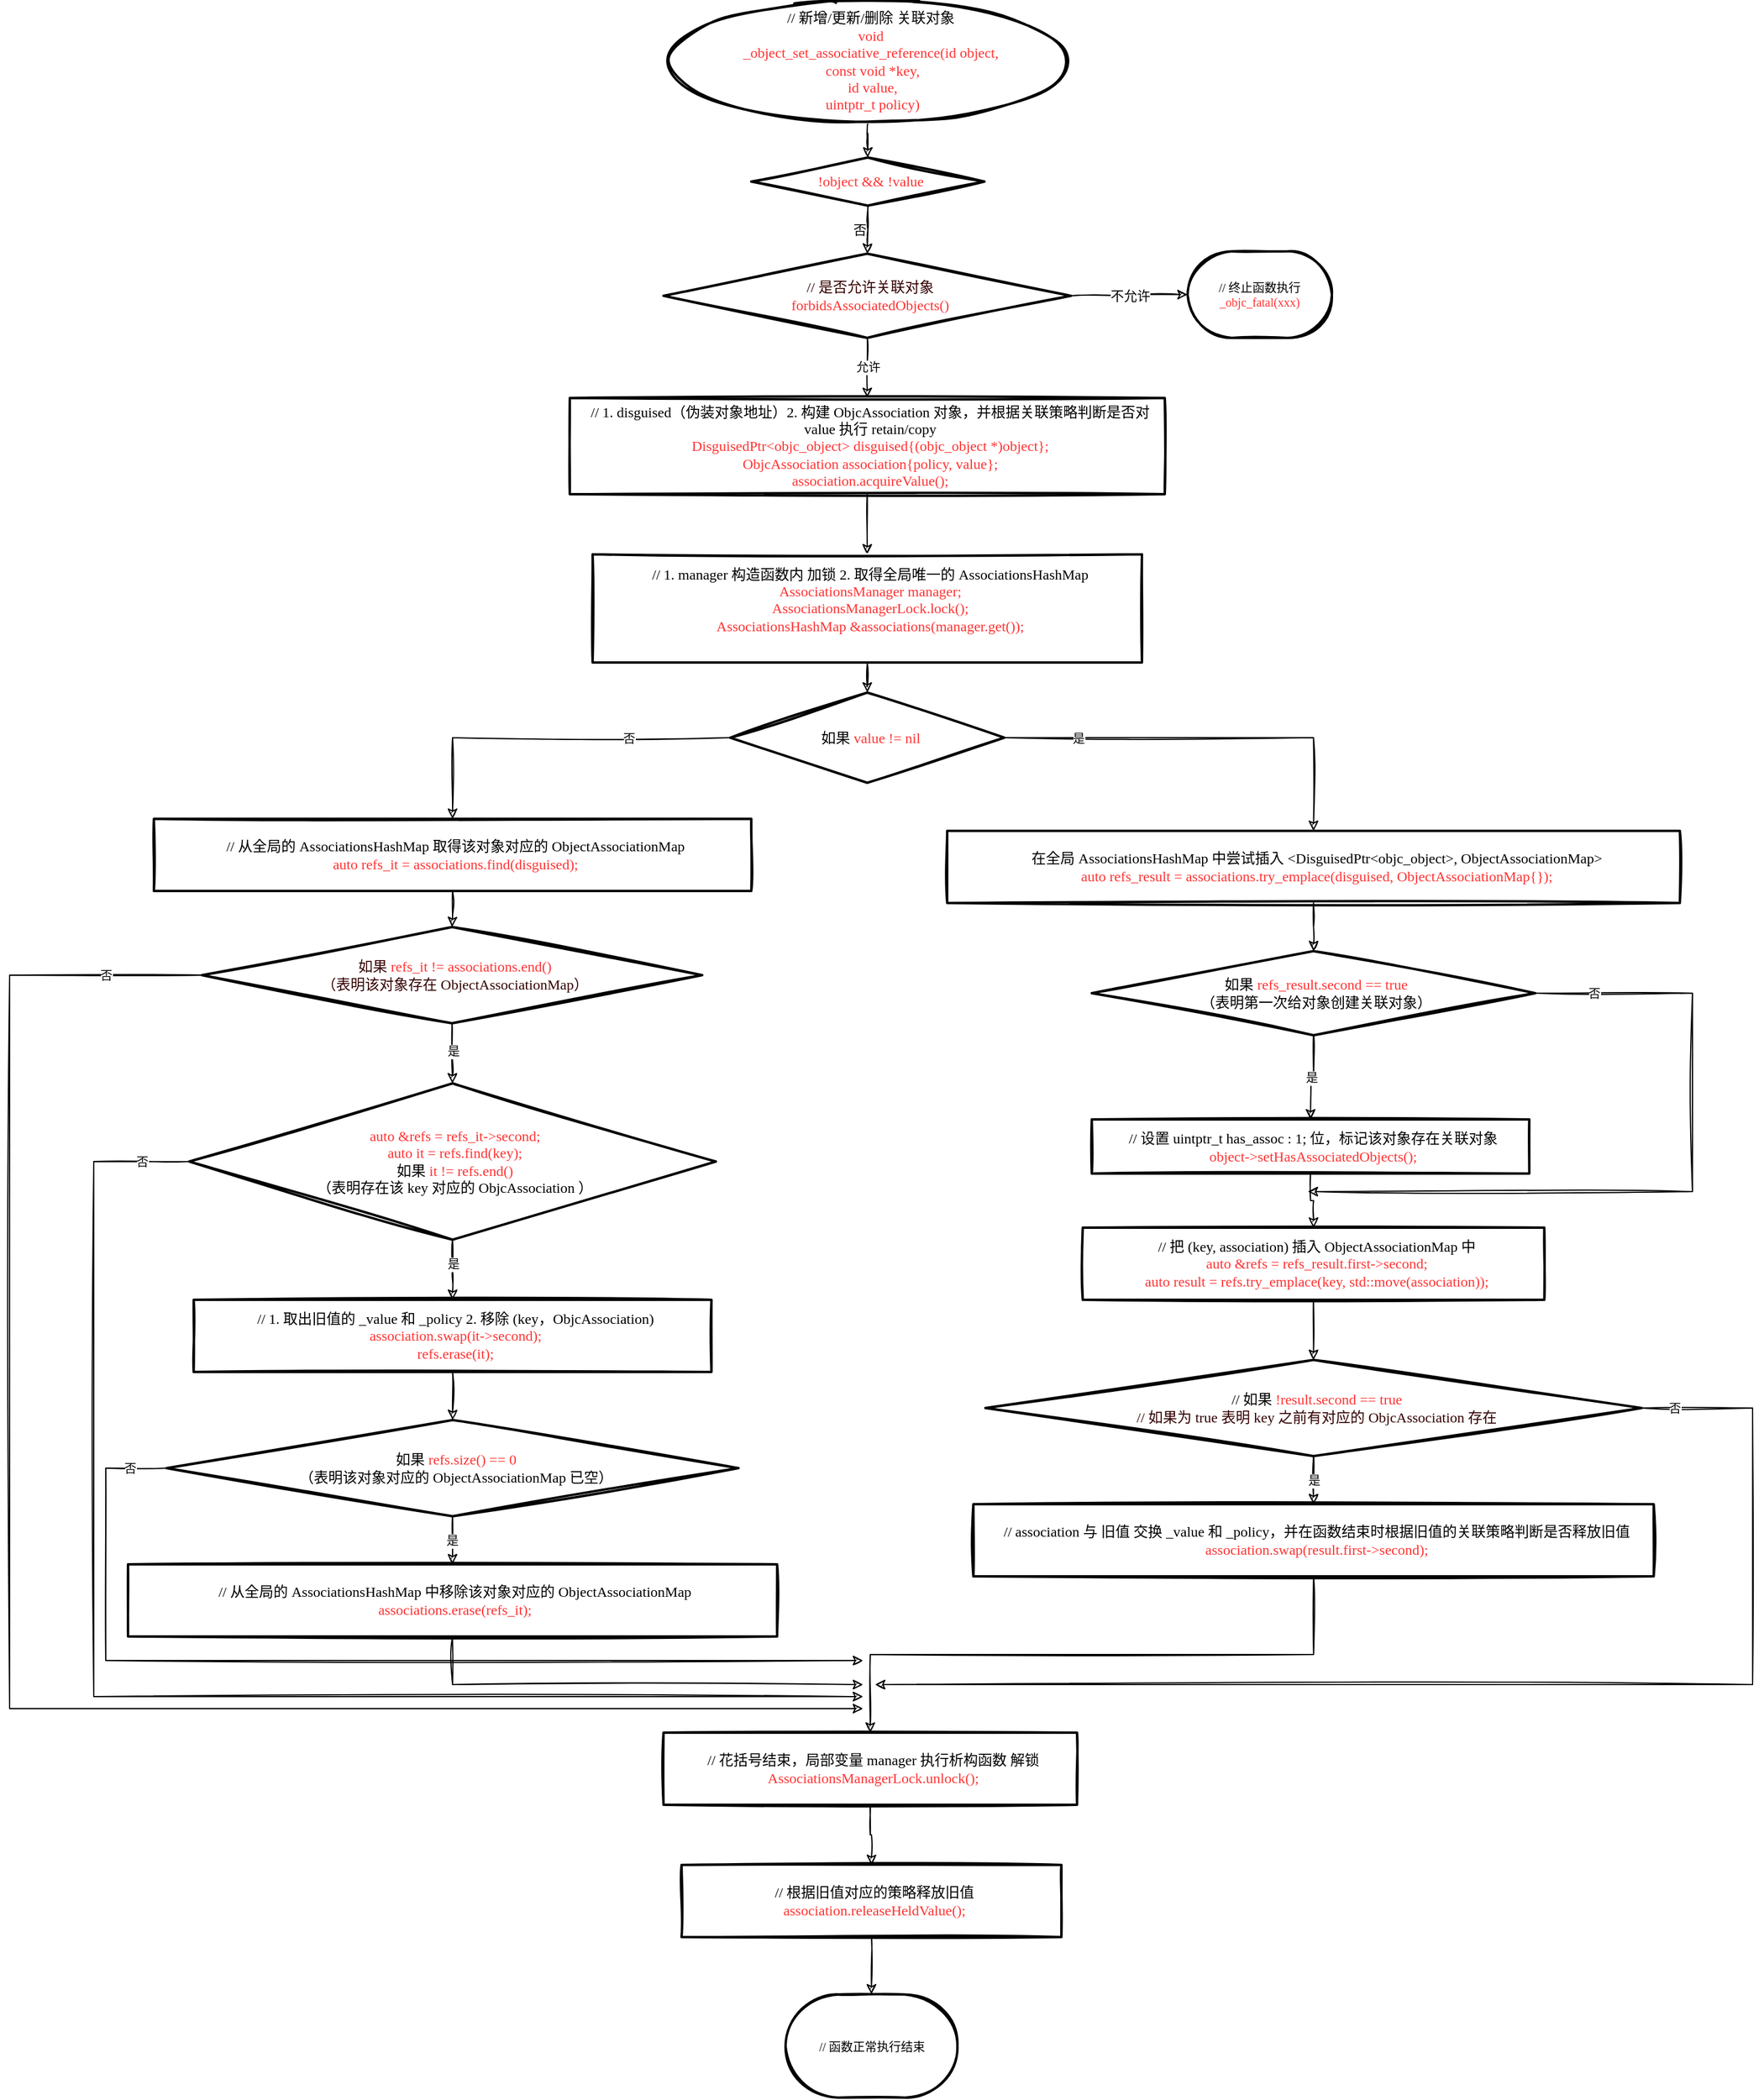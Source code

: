 <mxfile version="13.5.7" type="device"><diagram id="C5RBs43oDa-KdzZeNtuy" name="Page-1"><mxGraphModel dx="2670" dy="1422" grid="1" gridSize="10" guides="1" tooltips="1" connect="1" arrows="1" fold="1" page="1" pageScale="1" pageWidth="827" pageHeight="1169" math="0" shadow="0"><root><mxCell id="WIyWlLk6GJQsqaUBKTNV-0"/><mxCell id="WIyWlLk6GJQsqaUBKTNV-1" parent="WIyWlLk6GJQsqaUBKTNV-0"/><mxCell id="Awi-mh51eq_aU9zeXuOh-2" value="" style="edgeStyle=orthogonalEdgeStyle;rounded=0;sketch=1;orthogonalLoop=1;jettySize=auto;html=1;fontFamily=Comic Sans MS;" edge="1" parent="WIyWlLk6GJQsqaUBKTNV-1" source="Awi-mh51eq_aU9zeXuOh-0" target="Awi-mh51eq_aU9zeXuOh-1"><mxGeometry relative="1" as="geometry"/></mxCell><mxCell id="Awi-mh51eq_aU9zeXuOh-0" value="&lt;div&gt;// 新增/更新/删除 关联对象&lt;/div&gt;&lt;div&gt;&lt;font color=&quot;#ff3333&quot;&gt;void&lt;/font&gt;&lt;/div&gt;&lt;div&gt;&lt;font color=&quot;#ff3333&quot;&gt;_object_set_associative_reference(id object,&lt;/font&gt;&lt;/div&gt;&lt;div&gt;&lt;font color=&quot;#ff3333&quot;&gt;&amp;nbsp;const void *key,&lt;/font&gt;&lt;/div&gt;&lt;div&gt;&lt;font color=&quot;#ff3333&quot;&gt;&amp;nbsp;id value,&lt;/font&gt;&lt;/div&gt;&lt;div&gt;&lt;font color=&quot;#ff3333&quot;&gt;&amp;nbsp;uintptr_t policy)&lt;/font&gt;&lt;/div&gt;" style="strokeWidth=2;html=1;shape=mxgraph.flowchart.start_1;whiteSpace=wrap;sketch=1;fontFamily=Comic Sans MS;spacingLeft=5;" vertex="1" parent="WIyWlLk6GJQsqaUBKTNV-1"><mxGeometry x="246" y="10" width="336" height="100" as="geometry"/></mxCell><mxCell id="Awi-mh51eq_aU9zeXuOh-4" value="" style="edgeStyle=orthogonalEdgeStyle;rounded=0;sketch=1;orthogonalLoop=1;jettySize=auto;html=1;fontFamily=Comic Sans MS;" edge="1" parent="WIyWlLk6GJQsqaUBKTNV-1" source="Awi-mh51eq_aU9zeXuOh-1" target="Awi-mh51eq_aU9zeXuOh-3"><mxGeometry relative="1" as="geometry"/></mxCell><mxCell id="Awi-mh51eq_aU9zeXuOh-6" value="否" style="edgeLabel;html=1;align=center;verticalAlign=middle;resizable=0;points=[];fontFamily=Comic Sans MS;" vertex="1" connectable="0" parent="Awi-mh51eq_aU9zeXuOh-4"><mxGeometry x="0.012" y="-6" relative="1" as="geometry"><mxPoint x="-1" as="offset"/></mxGeometry></mxCell><mxCell id="Awi-mh51eq_aU9zeXuOh-1" value="&lt;font color=&quot;#ff3333&quot;&gt;!object &amp;amp;&amp;amp; !value&lt;/font&gt;" style="rhombus;whiteSpace=wrap;html=1;fontFamily=Comic Sans MS;strokeWidth=2;spacingLeft=5;sketch=1;" vertex="1" parent="WIyWlLk6GJQsqaUBKTNV-1"><mxGeometry x="317" y="140" width="194" height="40" as="geometry"/></mxCell><mxCell id="Awi-mh51eq_aU9zeXuOh-8" value="不允许" style="edgeStyle=orthogonalEdgeStyle;rounded=0;sketch=1;orthogonalLoop=1;jettySize=auto;html=1;entryX=0;entryY=0.5;entryDx=0;entryDy=0;entryPerimeter=0;fontFamily=Comic Sans MS;" edge="1" parent="WIyWlLk6GJQsqaUBKTNV-1" source="Awi-mh51eq_aU9zeXuOh-3" target="Awi-mh51eq_aU9zeXuOh-7"><mxGeometry relative="1" as="geometry"/></mxCell><mxCell id="Awi-mh51eq_aU9zeXuOh-10" value="" style="edgeStyle=orthogonalEdgeStyle;rounded=0;sketch=1;orthogonalLoop=1;jettySize=auto;html=1;fontFamily=Comic Sans MS;fontSize=10;" edge="1" parent="WIyWlLk6GJQsqaUBKTNV-1" source="Awi-mh51eq_aU9zeXuOh-3" target="Awi-mh51eq_aU9zeXuOh-9"><mxGeometry relative="1" as="geometry"/></mxCell><mxCell id="Awi-mh51eq_aU9zeXuOh-11" value="允许" style="edgeLabel;html=1;align=center;verticalAlign=middle;resizable=0;points=[];fontSize=10;fontFamily=Comic Sans MS;" vertex="1" connectable="0" parent="Awi-mh51eq_aU9zeXuOh-10"><mxGeometry x="-0.059" relative="1" as="geometry"><mxPoint as="offset"/></mxGeometry></mxCell><mxCell id="Awi-mh51eq_aU9zeXuOh-3" value="&lt;font color=&quot;#330000&quot;&gt;// 是否允许关联对象&lt;/font&gt;&lt;br&gt;&lt;font color=&quot;#ff3333&quot;&gt;forbidsAssociatedObjects()&lt;/font&gt;" style="rhombus;whiteSpace=wrap;html=1;fontFamily=Comic Sans MS;strokeWidth=2;spacingLeft=5;sketch=1;" vertex="1" parent="WIyWlLk6GJQsqaUBKTNV-1"><mxGeometry x="244" y="220" width="339" height="70" as="geometry"/></mxCell><mxCell id="Awi-mh51eq_aU9zeXuOh-7" value="// 终止函数执行&lt;br&gt;&lt;font color=&quot;#ff3333&quot;&gt;_objc_fatal(xxx)&lt;/font&gt;" style="strokeWidth=2;html=1;shape=mxgraph.flowchart.terminator;whiteSpace=wrap;sketch=1;fontFamily=Comic Sans MS;fontSize=10;aspect=fixed;" vertex="1" parent="WIyWlLk6GJQsqaUBKTNV-1"><mxGeometry x="680" y="218" width="120" height="72" as="geometry"/></mxCell><mxCell id="Awi-mh51eq_aU9zeXuOh-13" value="" style="edgeStyle=orthogonalEdgeStyle;rounded=0;sketch=1;orthogonalLoop=1;jettySize=auto;html=1;fontFamily=Comic Sans MS;fontSize=10;" edge="1" parent="WIyWlLk6GJQsqaUBKTNV-1" source="Awi-mh51eq_aU9zeXuOh-9" target="Awi-mh51eq_aU9zeXuOh-12"><mxGeometry relative="1" as="geometry"/></mxCell><mxCell id="Awi-mh51eq_aU9zeXuOh-9" value="&lt;div&gt;&lt;/div&gt;// 1. disguised（伪装对象地址）2. 构建 ObjcAssociation 对象，并根据关联策略判断是否对 value 执行 retain/copy&lt;div&gt;&lt;font color=&quot;#ff3333&quot;&gt;DisguisedPtr&amp;lt;objc_object&amp;gt; disguised{(objc_object *)object};&lt;/font&gt;&lt;/div&gt;&lt;div&gt;&lt;font color=&quot;#ff3333&quot;&gt;ObjcAssociation association{policy, value};&lt;/font&gt;&lt;/div&gt;&lt;div&gt;&lt;font color=&quot;#ff3333&quot;&gt;association.acquireValue();&lt;br&gt;&lt;/font&gt;&lt;/div&gt;" style="whiteSpace=wrap;html=1;fontFamily=Comic Sans MS;strokeWidth=2;spacingLeft=5;sketch=1;" vertex="1" parent="WIyWlLk6GJQsqaUBKTNV-1"><mxGeometry x="166" y="340" width="495" height="80" as="geometry"/></mxCell><mxCell id="Awi-mh51eq_aU9zeXuOh-15" value="" style="edgeStyle=orthogonalEdgeStyle;rounded=0;sketch=1;orthogonalLoop=1;jettySize=auto;html=1;fontFamily=Comic Sans MS;fontSize=10;" edge="1" parent="WIyWlLk6GJQsqaUBKTNV-1" source="Awi-mh51eq_aU9zeXuOh-12" target="Awi-mh51eq_aU9zeXuOh-14"><mxGeometry relative="1" as="geometry"/></mxCell><mxCell id="Awi-mh51eq_aU9zeXuOh-12" value="// 1. manager 构造函数内 加锁 2. 取得全局唯一的 AssociationsHashMap&lt;br&gt;&lt;font color=&quot;#ff3333&quot;&gt;AssociationsManager manager;&lt;br&gt;AssociationsManagerLock.lock();&lt;br&gt;AssociationsHashMap &amp;amp;associations(manager.get());&lt;br&gt;&lt;br&gt;&lt;/font&gt;" style="whiteSpace=wrap;html=1;fontFamily=Comic Sans MS;strokeWidth=2;spacingLeft=5;sketch=1;" vertex="1" parent="WIyWlLk6GJQsqaUBKTNV-1"><mxGeometry x="185" y="470" width="457" height="90" as="geometry"/></mxCell><mxCell id="Awi-mh51eq_aU9zeXuOh-17" value="是" style="edgeStyle=orthogonalEdgeStyle;rounded=0;sketch=1;orthogonalLoop=1;jettySize=auto;html=1;fontFamily=Comic Sans MS;fontSize=10;exitX=1;exitY=0.5;exitDx=0;exitDy=0;" edge="1" parent="WIyWlLk6GJQsqaUBKTNV-1" source="Awi-mh51eq_aU9zeXuOh-14" target="Awi-mh51eq_aU9zeXuOh-16"><mxGeometry x="-0.636" relative="1" as="geometry"><mxPoint as="offset"/></mxGeometry></mxCell><mxCell id="Awi-mh51eq_aU9zeXuOh-36" value="" style="edgeStyle=orthogonalEdgeStyle;rounded=0;sketch=1;orthogonalLoop=1;jettySize=auto;html=1;fontFamily=Comic Sans MS;fontSize=10;exitX=0;exitY=0.5;exitDx=0;exitDy=0;" edge="1" parent="WIyWlLk6GJQsqaUBKTNV-1" source="Awi-mh51eq_aU9zeXuOh-14" target="Awi-mh51eq_aU9zeXuOh-35"><mxGeometry relative="1" as="geometry"/></mxCell><mxCell id="Awi-mh51eq_aU9zeXuOh-37" value="否" style="edgeLabel;html=1;align=center;verticalAlign=middle;resizable=0;points=[];fontSize=10;fontFamily=Comic Sans MS;" vertex="1" connectable="0" parent="Awi-mh51eq_aU9zeXuOh-36"><mxGeometry x="-0.435" relative="1" as="geometry"><mxPoint as="offset"/></mxGeometry></mxCell><mxCell id="Awi-mh51eq_aU9zeXuOh-14" value="如果 &lt;font color=&quot;#ff3333&quot;&gt;value != nil&lt;/font&gt;" style="rhombus;whiteSpace=wrap;html=1;fontFamily=Comic Sans MS;strokeWidth=2;spacingLeft=5;sketch=1;" vertex="1" parent="WIyWlLk6GJQsqaUBKTNV-1"><mxGeometry x="299.5" y="585" width="228" height="75" as="geometry"/></mxCell><mxCell id="Awi-mh51eq_aU9zeXuOh-19" value="" style="edgeStyle=orthogonalEdgeStyle;rounded=0;sketch=1;orthogonalLoop=1;jettySize=auto;html=1;fontFamily=Comic Sans MS;fontSize=10;" edge="1" parent="WIyWlLk6GJQsqaUBKTNV-1" source="Awi-mh51eq_aU9zeXuOh-16" target="Awi-mh51eq_aU9zeXuOh-18"><mxGeometry relative="1" as="geometry"/></mxCell><mxCell id="Awi-mh51eq_aU9zeXuOh-16" value="在全局 AssociationsHashMap 中尝试插入 &amp;lt;DisguisedPtr&amp;lt;objc_object&amp;gt;, ObjectAssociationMap&amp;gt;&lt;br&gt;&lt;font color=&quot;#ff3333&quot;&gt;auto refs_result = associations.try_emplace(disguised, ObjectAssociationMap{});&lt;/font&gt;" style="whiteSpace=wrap;html=1;fontFamily=Comic Sans MS;strokeWidth=2;spacingLeft=5;sketch=1;" vertex="1" parent="WIyWlLk6GJQsqaUBKTNV-1"><mxGeometry x="480" y="700" width="609.5" height="60" as="geometry"/></mxCell><mxCell id="Awi-mh51eq_aU9zeXuOh-21" value="是" style="edgeStyle=orthogonalEdgeStyle;rounded=0;sketch=1;orthogonalLoop=1;jettySize=auto;html=1;fontFamily=Comic Sans MS;fontSize=10;" edge="1" parent="WIyWlLk6GJQsqaUBKTNV-1" source="Awi-mh51eq_aU9zeXuOh-18" target="Awi-mh51eq_aU9zeXuOh-20"><mxGeometry relative="1" as="geometry"/></mxCell><mxCell id="Awi-mh51eq_aU9zeXuOh-32" value="否" style="edgeStyle=orthogonalEdgeStyle;rounded=0;sketch=1;orthogonalLoop=1;jettySize=auto;html=1;fontFamily=Comic Sans MS;fontSize=10;exitX=1;exitY=0.5;exitDx=0;exitDy=0;" edge="1" parent="WIyWlLk6GJQsqaUBKTNV-1" source="Awi-mh51eq_aU9zeXuOh-18"><mxGeometry x="-0.842" relative="1" as="geometry"><mxPoint x="780" y="1000" as="targetPoint"/><Array as="points"><mxPoint x="1100" y="835"/><mxPoint x="1100" y="1000"/></Array><mxPoint as="offset"/></mxGeometry></mxCell><mxCell id="Awi-mh51eq_aU9zeXuOh-18" value="如果&amp;nbsp;&lt;font color=&quot;#ff3333&quot;&gt;refs_result.second == true&lt;/font&gt;&lt;br&gt;（表明第一次给对象创建关联对象）" style="rhombus;whiteSpace=wrap;html=1;fontFamily=Comic Sans MS;strokeWidth=2;spacingLeft=5;sketch=1;" vertex="1" parent="WIyWlLk6GJQsqaUBKTNV-1"><mxGeometry x="600.25" y="800" width="369" height="70" as="geometry"/></mxCell><mxCell id="Awi-mh51eq_aU9zeXuOh-23" value="" style="edgeStyle=orthogonalEdgeStyle;rounded=0;sketch=1;orthogonalLoop=1;jettySize=auto;html=1;fontFamily=Comic Sans MS;fontSize=10;" edge="1" parent="WIyWlLk6GJQsqaUBKTNV-1" source="Awi-mh51eq_aU9zeXuOh-20" target="Awi-mh51eq_aU9zeXuOh-22"><mxGeometry relative="1" as="geometry"/></mxCell><mxCell id="Awi-mh51eq_aU9zeXuOh-20" value="// 设置 uintptr_t has_assoc : 1; 位，标记该对象存在关联对象&lt;br&gt;&lt;font color=&quot;#ff3333&quot;&gt;object-&amp;gt;setHasAssociatedObjects();&lt;/font&gt;" style="whiteSpace=wrap;html=1;fontFamily=Comic Sans MS;strokeWidth=2;spacingLeft=5;sketch=1;" vertex="1" parent="WIyWlLk6GJQsqaUBKTNV-1"><mxGeometry x="600.25" y="940" width="364" height="45" as="geometry"/></mxCell><mxCell id="Awi-mh51eq_aU9zeXuOh-26" value="" style="edgeStyle=orthogonalEdgeStyle;rounded=0;sketch=1;orthogonalLoop=1;jettySize=auto;html=1;fontFamily=Comic Sans MS;fontSize=10;" edge="1" parent="WIyWlLk6GJQsqaUBKTNV-1" source="Awi-mh51eq_aU9zeXuOh-22" target="Awi-mh51eq_aU9zeXuOh-25"><mxGeometry relative="1" as="geometry"/></mxCell><mxCell id="Awi-mh51eq_aU9zeXuOh-22" value="&lt;div&gt;// 把 (key, association) 插入 ObjectAssociationMap 中&lt;/div&gt;&lt;div&gt;&lt;font color=&quot;#ff3333&quot;&gt;auto &amp;amp;refs = refs_result.first-&amp;gt;second;&lt;/font&gt;&lt;/div&gt;&lt;div&gt;&lt;font color=&quot;#ff3333&quot;&gt;auto result = refs.try_emplace(key, std::move(association));&lt;/font&gt;&lt;/div&gt;" style="whiteSpace=wrap;html=1;fontFamily=Comic Sans MS;strokeWidth=2;spacingLeft=5;sketch=1;" vertex="1" parent="WIyWlLk6GJQsqaUBKTNV-1"><mxGeometry x="592.75" y="1030" width="384" height="60" as="geometry"/></mxCell><mxCell id="Awi-mh51eq_aU9zeXuOh-28" value="是" style="edgeStyle=orthogonalEdgeStyle;rounded=0;sketch=1;orthogonalLoop=1;jettySize=auto;html=1;fontFamily=Comic Sans MS;fontSize=10;" edge="1" parent="WIyWlLk6GJQsqaUBKTNV-1" source="Awi-mh51eq_aU9zeXuOh-25" target="Awi-mh51eq_aU9zeXuOh-27"><mxGeometry relative="1" as="geometry"/></mxCell><mxCell id="Awi-mh51eq_aU9zeXuOh-33" style="edgeStyle=orthogonalEdgeStyle;rounded=0;sketch=1;orthogonalLoop=1;jettySize=auto;html=1;fontFamily=Comic Sans MS;fontSize=10;" edge="1" parent="WIyWlLk6GJQsqaUBKTNV-1" source="Awi-mh51eq_aU9zeXuOh-25"><mxGeometry relative="1" as="geometry"><mxPoint x="420" y="1410" as="targetPoint"/><Array as="points"><mxPoint x="1150" y="1180"/><mxPoint x="1150" y="1410"/></Array></mxGeometry></mxCell><mxCell id="Awi-mh51eq_aU9zeXuOh-34" value="否" style="edgeLabel;html=1;align=center;verticalAlign=middle;resizable=0;points=[];fontSize=10;fontFamily=Comic Sans MS;" vertex="1" connectable="0" parent="Awi-mh51eq_aU9zeXuOh-33"><mxGeometry x="-0.947" y="-3" relative="1" as="geometry"><mxPoint x="-0.91" y="-3" as="offset"/></mxGeometry></mxCell><mxCell id="Awi-mh51eq_aU9zeXuOh-25" value="// 如果&amp;nbsp;&lt;font color=&quot;#ff3333&quot;&gt;!result.second == true&lt;/font&gt;&lt;br&gt;&lt;font color=&quot;#330000&quot;&gt;// 如果为 true 表明 key 之前有对应的 ObjcAssociation 存在&lt;/font&gt;" style="rhombus;whiteSpace=wrap;html=1;fontFamily=Comic Sans MS;strokeWidth=2;spacingLeft=5;sketch=1;" vertex="1" parent="WIyWlLk6GJQsqaUBKTNV-1"><mxGeometry x="511.75" y="1140" width="546" height="80" as="geometry"/></mxCell><mxCell id="Awi-mh51eq_aU9zeXuOh-30" value="" style="edgeStyle=orthogonalEdgeStyle;rounded=0;sketch=1;orthogonalLoop=1;jettySize=auto;html=1;fontFamily=Comic Sans MS;fontSize=10;" edge="1" parent="WIyWlLk6GJQsqaUBKTNV-1" source="Awi-mh51eq_aU9zeXuOh-27" target="Awi-mh51eq_aU9zeXuOh-29"><mxGeometry relative="1" as="geometry"/></mxCell><mxCell id="Awi-mh51eq_aU9zeXuOh-27" value="// association 与 旧值 交换 _value 和 _policy，并在函数结束时根据旧值的关联策略判断是否释放旧值&lt;br&gt;&lt;font color=&quot;#ff3333&quot;&gt;association.swap(result.first-&amp;gt;second);&lt;/font&gt;" style="whiteSpace=wrap;html=1;fontFamily=Comic Sans MS;strokeWidth=2;spacingLeft=5;sketch=1;" vertex="1" parent="WIyWlLk6GJQsqaUBKTNV-1"><mxGeometry x="501.75" y="1260" width="566" height="60" as="geometry"/></mxCell><mxCell id="Awi-mh51eq_aU9zeXuOh-58" value="" style="edgeStyle=orthogonalEdgeStyle;rounded=0;sketch=1;orthogonalLoop=1;jettySize=auto;html=1;fontFamily=Comic Sans MS;fontSize=10;" edge="1" parent="WIyWlLk6GJQsqaUBKTNV-1" source="Awi-mh51eq_aU9zeXuOh-29" target="Awi-mh51eq_aU9zeXuOh-57"><mxGeometry relative="1" as="geometry"/></mxCell><mxCell id="Awi-mh51eq_aU9zeXuOh-29" value="// 花括号结束，局部变量 manager 执行析构函数 解锁&lt;br&gt;&lt;font color=&quot;#ff3333&quot;&gt;AssociationsManagerLock.unlock();&lt;/font&gt;" style="whiteSpace=wrap;html=1;fontFamily=Comic Sans MS;strokeWidth=2;spacingLeft=5;sketch=1;" vertex="1" parent="WIyWlLk6GJQsqaUBKTNV-1"><mxGeometry x="244" y="1450" width="344" height="60" as="geometry"/></mxCell><mxCell id="Awi-mh51eq_aU9zeXuOh-39" value="" style="edgeStyle=orthogonalEdgeStyle;rounded=0;sketch=1;orthogonalLoop=1;jettySize=auto;html=1;fontFamily=Comic Sans MS;fontSize=10;" edge="1" parent="WIyWlLk6GJQsqaUBKTNV-1" source="Awi-mh51eq_aU9zeXuOh-35" target="Awi-mh51eq_aU9zeXuOh-38"><mxGeometry relative="1" as="geometry"/></mxCell><mxCell id="Awi-mh51eq_aU9zeXuOh-35" value="// 从全局的&amp;nbsp;AssociationsHashMap 取得该对象对应的&amp;nbsp;ObjectAssociationMap&lt;br&gt;&lt;font color=&quot;#ff3333&quot;&gt;auto refs_it = associations.find(disguised);&lt;/font&gt;" style="whiteSpace=wrap;html=1;fontFamily=Comic Sans MS;strokeWidth=2;spacingLeft=5;sketch=1;" vertex="1" parent="WIyWlLk6GJQsqaUBKTNV-1"><mxGeometry x="-180" y="690" width="497" height="60" as="geometry"/></mxCell><mxCell id="Awi-mh51eq_aU9zeXuOh-43" value="" style="edgeStyle=orthogonalEdgeStyle;rounded=0;sketch=1;orthogonalLoop=1;jettySize=auto;html=1;fontFamily=Comic Sans MS;fontSize=10;" edge="1" parent="WIyWlLk6GJQsqaUBKTNV-1" source="Awi-mh51eq_aU9zeXuOh-38" target="Awi-mh51eq_aU9zeXuOh-42"><mxGeometry relative="1" as="geometry"/></mxCell><mxCell id="Awi-mh51eq_aU9zeXuOh-44" value="是" style="edgeLabel;html=1;align=center;verticalAlign=middle;resizable=0;points=[];fontSize=10;fontFamily=Comic Sans MS;" vertex="1" connectable="0" parent="Awi-mh51eq_aU9zeXuOh-43"><mxGeometry x="0.007" y="11" relative="1" as="geometry"><mxPoint x="-10.95" y="-2" as="offset"/></mxGeometry></mxCell><mxCell id="Awi-mh51eq_aU9zeXuOh-53" style="edgeStyle=orthogonalEdgeStyle;rounded=0;sketch=1;orthogonalLoop=1;jettySize=auto;html=1;fontFamily=Comic Sans MS;fontSize=10;" edge="1" parent="WIyWlLk6GJQsqaUBKTNV-1" source="Awi-mh51eq_aU9zeXuOh-38"><mxGeometry relative="1" as="geometry"><mxPoint x="410" y="1430" as="targetPoint"/><Array as="points"><mxPoint x="-300" y="820"/><mxPoint x="-300" y="1430"/></Array></mxGeometry></mxCell><mxCell id="Awi-mh51eq_aU9zeXuOh-54" value="否" style="edgeLabel;html=1;align=center;verticalAlign=middle;resizable=0;points=[];fontSize=10;fontFamily=Comic Sans MS;" vertex="1" connectable="0" parent="Awi-mh51eq_aU9zeXuOh-53"><mxGeometry x="-0.892" y="1" relative="1" as="geometry"><mxPoint y="-1" as="offset"/></mxGeometry></mxCell><mxCell id="Awi-mh51eq_aU9zeXuOh-38" value="&lt;font color=&quot;#330000&quot;&gt;如果 &lt;/font&gt;&lt;font color=&quot;#ff3333&quot;&gt;refs_it != associations.end()&lt;/font&gt;&lt;br&gt;&lt;font color=&quot;#330000&quot;&gt;（表明该对象存在&amp;nbsp;ObjectAssociationMap）&lt;/font&gt;" style="rhombus;whiteSpace=wrap;html=1;fontFamily=Comic Sans MS;strokeWidth=2;spacingLeft=5;sketch=1;" vertex="1" parent="WIyWlLk6GJQsqaUBKTNV-1"><mxGeometry x="-140" y="780" width="416.18" height="80" as="geometry"/></mxCell><mxCell id="Awi-mh51eq_aU9zeXuOh-46" value="" style="edgeStyle=orthogonalEdgeStyle;rounded=0;sketch=1;orthogonalLoop=1;jettySize=auto;html=1;fontFamily=Comic Sans MS;fontSize=10;" edge="1" parent="WIyWlLk6GJQsqaUBKTNV-1" source="Awi-mh51eq_aU9zeXuOh-42" target="Awi-mh51eq_aU9zeXuOh-45"><mxGeometry relative="1" as="geometry"/></mxCell><mxCell id="Awi-mh51eq_aU9zeXuOh-47" value="是" style="edgeLabel;html=1;align=center;verticalAlign=middle;resizable=0;points=[];fontSize=10;fontFamily=Comic Sans MS;" vertex="1" connectable="0" parent="Awi-mh51eq_aU9zeXuOh-46"><mxGeometry x="0.111" relative="1" as="geometry"><mxPoint x="0.02" y="-8.23" as="offset"/></mxGeometry></mxCell><mxCell id="Awi-mh51eq_aU9zeXuOh-55" value="否" style="edgeStyle=orthogonalEdgeStyle;rounded=0;sketch=1;orthogonalLoop=1;jettySize=auto;html=1;fontFamily=Comic Sans MS;fontSize=10;" edge="1" parent="WIyWlLk6GJQsqaUBKTNV-1" source="Awi-mh51eq_aU9zeXuOh-42"><mxGeometry x="-0.932" relative="1" as="geometry"><mxPoint x="410" y="1420" as="targetPoint"/><Array as="points"><mxPoint x="-230" y="975"/><mxPoint x="-230" y="1420"/><mxPoint x="400" y="1420"/></Array><mxPoint as="offset"/></mxGeometry></mxCell><mxCell id="Awi-mh51eq_aU9zeXuOh-42" value="&lt;div&gt;&lt;font color=&quot;#ff3333&quot;&gt;auto &amp;amp;refs = refs_it-&amp;gt;second;&lt;/font&gt;&lt;/div&gt;&lt;div&gt;&lt;font color=&quot;#ff3333&quot;&gt;auto it = refs.find(key);&lt;/font&gt;&lt;/div&gt;&lt;div&gt;如果 &lt;font color=&quot;#ff3333&quot;&gt;it != refs.end()&lt;/font&gt;&lt;/div&gt;&lt;div&gt;（表明存在该 key 对应的 ObjcAssociation ）&lt;/div&gt;" style="rhombus;whiteSpace=wrap;html=1;fontFamily=Comic Sans MS;strokeWidth=2;spacingLeft=5;sketch=1;" vertex="1" parent="WIyWlLk6GJQsqaUBKTNV-1"><mxGeometry x="-150.56" y="910" width="438.12" height="130" as="geometry"/></mxCell><mxCell id="Awi-mh51eq_aU9zeXuOh-49" value="" style="edgeStyle=orthogonalEdgeStyle;rounded=0;sketch=1;orthogonalLoop=1;jettySize=auto;html=1;fontFamily=Comic Sans MS;fontSize=10;" edge="1" parent="WIyWlLk6GJQsqaUBKTNV-1" source="Awi-mh51eq_aU9zeXuOh-45" target="Awi-mh51eq_aU9zeXuOh-48"><mxGeometry relative="1" as="geometry"/></mxCell><mxCell id="Awi-mh51eq_aU9zeXuOh-45" value="&lt;div&gt;// 1. 取出旧值的 _value 和 _policy 2. 移除 (key，ObjcAssociation)&lt;/div&gt;&lt;div&gt;&lt;font color=&quot;#ff3333&quot;&gt;association.swap(it-&amp;gt;second);&lt;/font&gt;&lt;/div&gt;&lt;div&gt;&lt;font color=&quot;#ff3333&quot;&gt;refs.erase(it);&lt;/font&gt;&lt;/div&gt;" style="whiteSpace=wrap;html=1;fontFamily=Comic Sans MS;strokeWidth=2;spacingLeft=5;sketch=1;" vertex="1" parent="WIyWlLk6GJQsqaUBKTNV-1"><mxGeometry x="-146.88" y="1090" width="430.75" height="60" as="geometry"/></mxCell><mxCell id="Awi-mh51eq_aU9zeXuOh-51" value="是" style="edgeStyle=orthogonalEdgeStyle;rounded=0;sketch=1;orthogonalLoop=1;jettySize=auto;html=1;fontFamily=Comic Sans MS;fontSize=10;" edge="1" parent="WIyWlLk6GJQsqaUBKTNV-1" source="Awi-mh51eq_aU9zeXuOh-48" target="Awi-mh51eq_aU9zeXuOh-50"><mxGeometry relative="1" as="geometry"/></mxCell><mxCell id="Awi-mh51eq_aU9zeXuOh-56" value="否" style="edgeStyle=orthogonalEdgeStyle;rounded=0;sketch=1;orthogonalLoop=1;jettySize=auto;html=1;fontFamily=Comic Sans MS;fontSize=10;" edge="1" parent="WIyWlLk6GJQsqaUBKTNV-1" source="Awi-mh51eq_aU9zeXuOh-48"><mxGeometry x="-0.927" relative="1" as="geometry"><mxPoint x="410" y="1390" as="targetPoint"/><Array as="points"><mxPoint x="-220" y="1230"/><mxPoint x="-220" y="1390"/></Array><mxPoint as="offset"/></mxGeometry></mxCell><mxCell id="Awi-mh51eq_aU9zeXuOh-48" value="如果 &lt;font color=&quot;#ff3333&quot;&gt;refs.size() == 0&lt;/font&gt;&lt;br&gt;（表明该对象对应的 ObjectAssociationMap 已空）" style="rhombus;whiteSpace=wrap;html=1;fontFamily=Comic Sans MS;strokeWidth=2;spacingLeft=5;sketch=1;" vertex="1" parent="WIyWlLk6GJQsqaUBKTNV-1"><mxGeometry x="-169.39" y="1190" width="475.76" height="80" as="geometry"/></mxCell><mxCell id="Awi-mh51eq_aU9zeXuOh-52" style="edgeStyle=orthogonalEdgeStyle;rounded=0;sketch=1;orthogonalLoop=1;jettySize=auto;html=1;fontFamily=Comic Sans MS;fontSize=10;" edge="1" parent="WIyWlLk6GJQsqaUBKTNV-1" source="Awi-mh51eq_aU9zeXuOh-50"><mxGeometry relative="1" as="geometry"><mxPoint x="410" y="1410" as="targetPoint"/><Array as="points"><mxPoint x="68" y="1410"/></Array></mxGeometry></mxCell><mxCell id="Awi-mh51eq_aU9zeXuOh-50" value="// 从全局的 AssociationsHashMap 中移除该对象对应的 ObjectAssociationMap&lt;br&gt;&lt;font color=&quot;#ff3333&quot;&gt;associations.erase(refs_it);&lt;/font&gt;" style="whiteSpace=wrap;html=1;fontFamily=Comic Sans MS;strokeWidth=2;spacingLeft=5;sketch=1;" vertex="1" parent="WIyWlLk6GJQsqaUBKTNV-1"><mxGeometry x="-201.51" y="1310" width="540" height="60" as="geometry"/></mxCell><mxCell id="Awi-mh51eq_aU9zeXuOh-60" style="edgeStyle=orthogonalEdgeStyle;rounded=0;sketch=1;orthogonalLoop=1;jettySize=auto;html=1;entryX=0.5;entryY=0;entryDx=0;entryDy=0;entryPerimeter=0;fontFamily=Comic Sans MS;fontSize=10;" edge="1" parent="WIyWlLk6GJQsqaUBKTNV-1" source="Awi-mh51eq_aU9zeXuOh-57" target="Awi-mh51eq_aU9zeXuOh-59"><mxGeometry relative="1" as="geometry"/></mxCell><mxCell id="Awi-mh51eq_aU9zeXuOh-57" value="// 根据旧值对应的策略释放旧值&lt;br&gt;&lt;font color=&quot;#ff3333&quot;&gt;association.releaseHeldValue();&lt;/font&gt;" style="whiteSpace=wrap;html=1;fontFamily=Comic Sans MS;strokeWidth=2;spacingLeft=5;sketch=1;" vertex="1" parent="WIyWlLk6GJQsqaUBKTNV-1"><mxGeometry x="259" y="1560" width="316" height="60" as="geometry"/></mxCell><mxCell id="Awi-mh51eq_aU9zeXuOh-59" value="// 函数正常执行结束" style="strokeWidth=2;html=1;shape=mxgraph.flowchart.terminator;whiteSpace=wrap;sketch=1;fontFamily=Comic Sans MS;fontSize=10;aspect=fixed;" vertex="1" parent="WIyWlLk6GJQsqaUBKTNV-1"><mxGeometry x="345.5" y="1667.7" width="143" height="85.8" as="geometry"/></mxCell></root></mxGraphModel></diagram></mxfile>